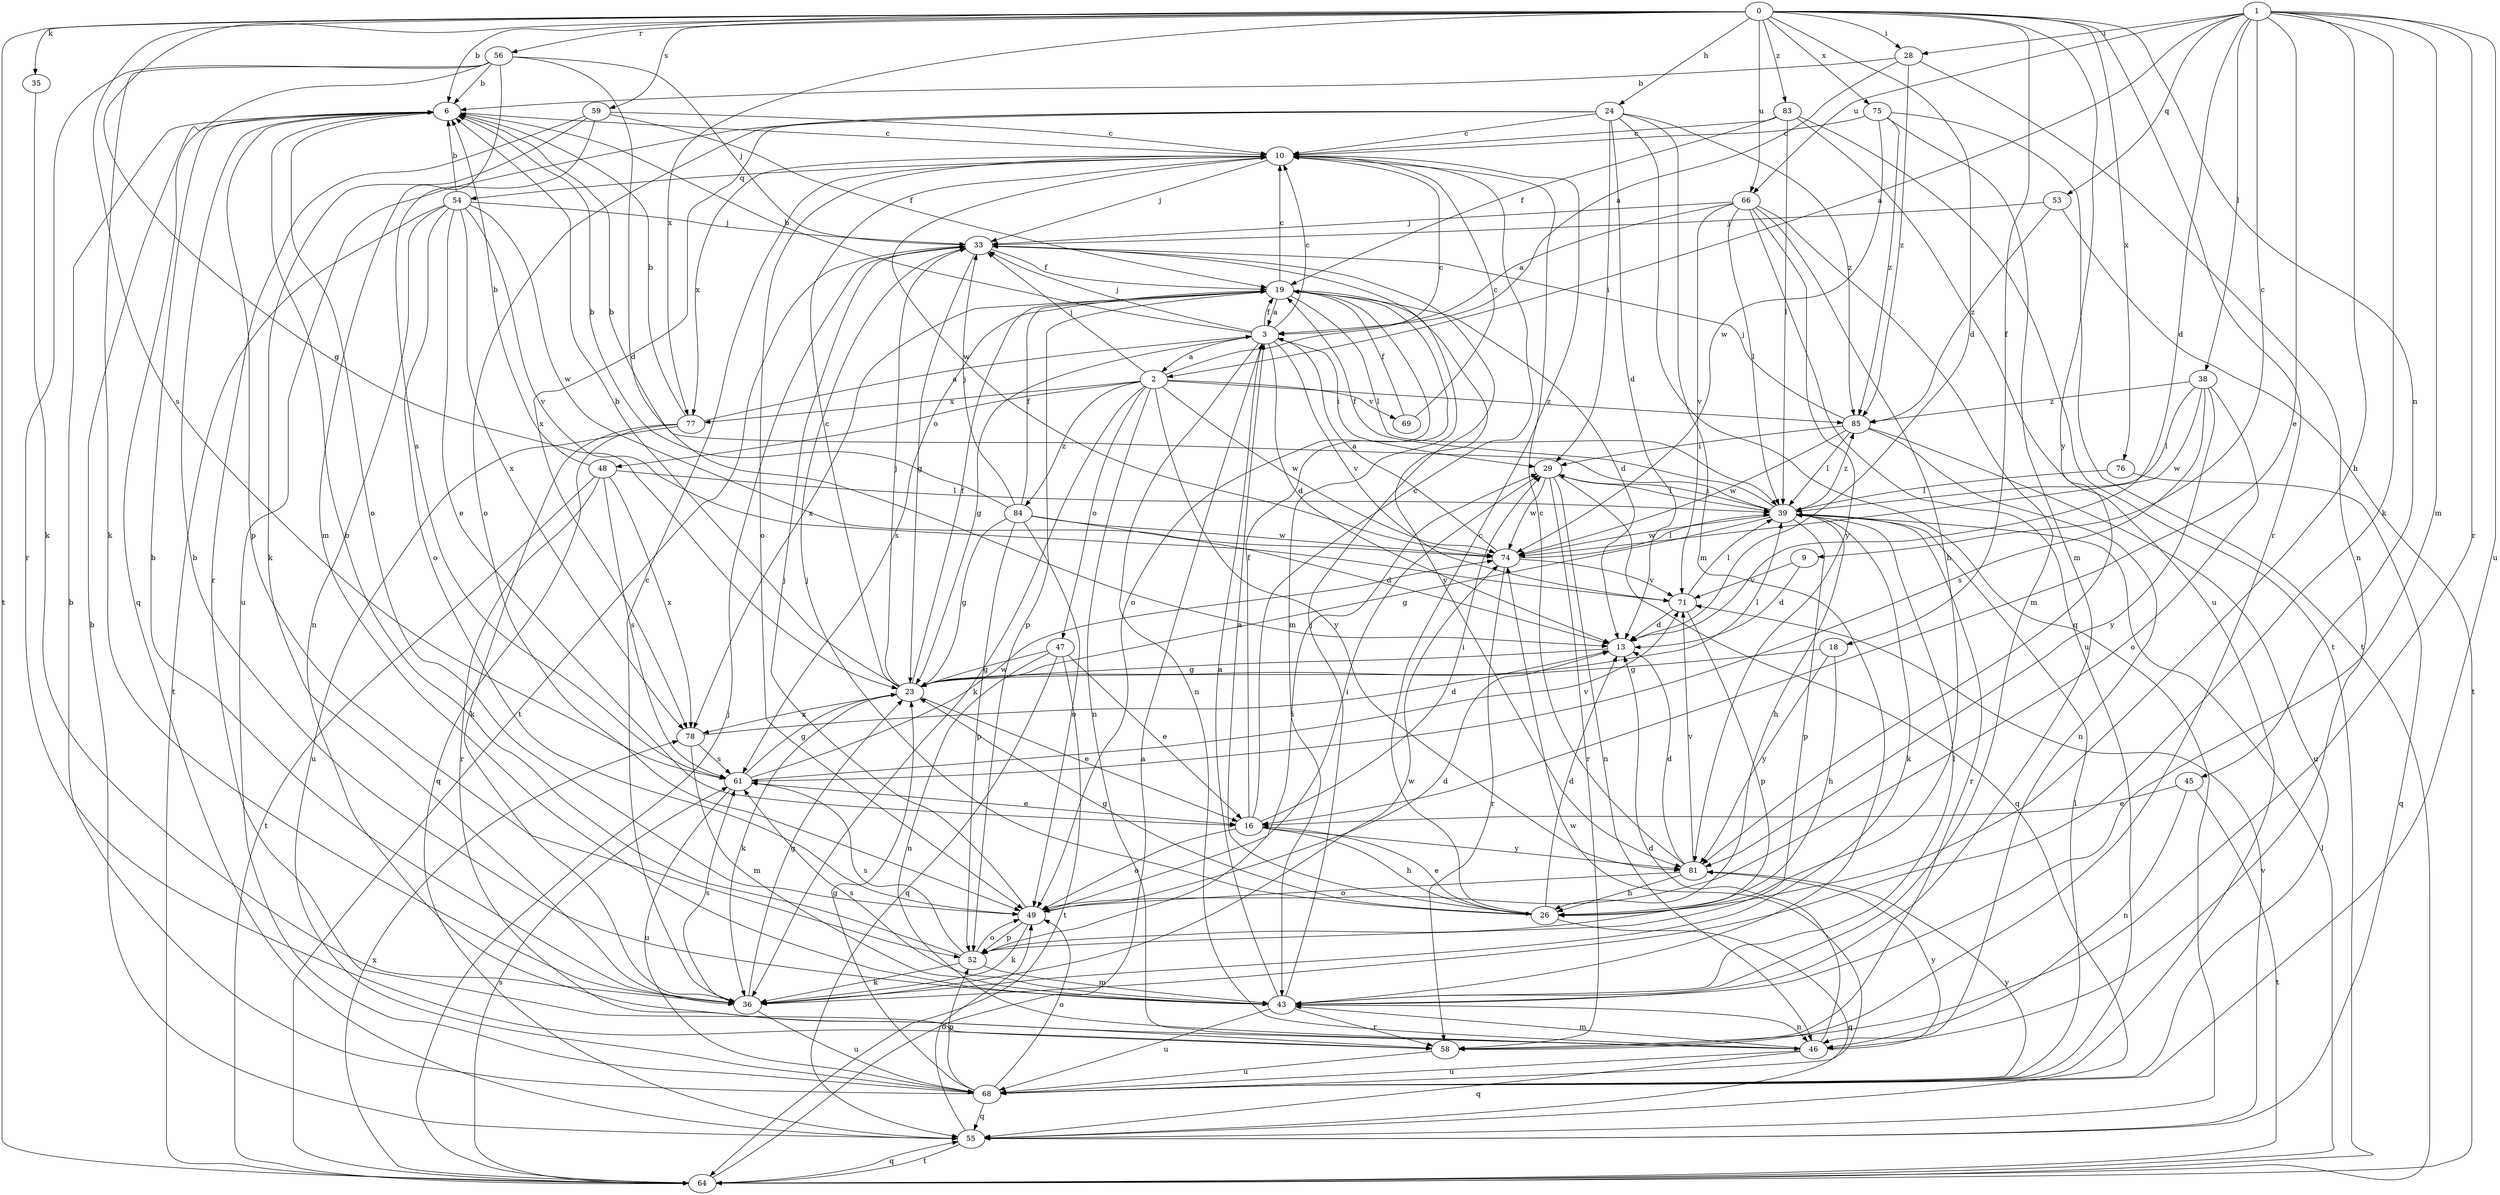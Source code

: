 strict digraph  {
0;
1;
2;
3;
6;
9;
10;
13;
16;
18;
19;
23;
24;
26;
28;
29;
33;
35;
36;
38;
39;
43;
45;
46;
47;
48;
49;
52;
53;
54;
55;
56;
58;
59;
61;
64;
66;
68;
69;
71;
74;
75;
76;
77;
78;
81;
83;
84;
85;
0 -> 6  [label=b];
0 -> 13  [label=d];
0 -> 18  [label=f];
0 -> 23  [label=g];
0 -> 24  [label=h];
0 -> 28  [label=i];
0 -> 35  [label=k];
0 -> 45  [label=n];
0 -> 56  [label=r];
0 -> 58  [label=r];
0 -> 59  [label=s];
0 -> 61  [label=s];
0 -> 64  [label=t];
0 -> 66  [label=u];
0 -> 75  [label=x];
0 -> 76  [label=x];
0 -> 77  [label=x];
0 -> 81  [label=y];
0 -> 83  [label=z];
1 -> 2  [label=a];
1 -> 9  [label=c];
1 -> 13  [label=d];
1 -> 16  [label=e];
1 -> 26  [label=h];
1 -> 28  [label=i];
1 -> 36  [label=k];
1 -> 38  [label=l];
1 -> 43  [label=m];
1 -> 53  [label=q];
1 -> 58  [label=r];
1 -> 66  [label=u];
1 -> 68  [label=u];
2 -> 10  [label=c];
2 -> 33  [label=j];
2 -> 36  [label=k];
2 -> 46  [label=n];
2 -> 47  [label=o];
2 -> 48  [label=o];
2 -> 69  [label=v];
2 -> 74  [label=w];
2 -> 77  [label=x];
2 -> 81  [label=y];
2 -> 84  [label=z];
2 -> 85  [label=z];
3 -> 2  [label=a];
3 -> 6  [label=b];
3 -> 10  [label=c];
3 -> 13  [label=d];
3 -> 19  [label=f];
3 -> 23  [label=g];
3 -> 29  [label=i];
3 -> 33  [label=j];
3 -> 46  [label=n];
3 -> 71  [label=v];
6 -> 10  [label=c];
6 -> 49  [label=o];
6 -> 52  [label=p];
9 -> 13  [label=d];
9 -> 71  [label=v];
10 -> 33  [label=j];
10 -> 49  [label=o];
10 -> 54  [label=q];
10 -> 74  [label=w];
10 -> 77  [label=x];
13 -> 23  [label=g];
16 -> 10  [label=c];
16 -> 19  [label=f];
16 -> 26  [label=h];
16 -> 29  [label=i];
16 -> 49  [label=o];
16 -> 81  [label=y];
18 -> 23  [label=g];
18 -> 26  [label=h];
18 -> 81  [label=y];
19 -> 3  [label=a];
19 -> 10  [label=c];
19 -> 13  [label=d];
19 -> 39  [label=l];
19 -> 49  [label=o];
19 -> 52  [label=p];
19 -> 61  [label=s];
19 -> 78  [label=x];
19 -> 81  [label=y];
23 -> 6  [label=b];
23 -> 10  [label=c];
23 -> 16  [label=e];
23 -> 19  [label=f];
23 -> 33  [label=j];
23 -> 36  [label=k];
23 -> 39  [label=l];
23 -> 78  [label=x];
24 -> 10  [label=c];
24 -> 13  [label=d];
24 -> 29  [label=i];
24 -> 43  [label=m];
24 -> 49  [label=o];
24 -> 55  [label=q];
24 -> 68  [label=u];
24 -> 78  [label=x];
24 -> 85  [label=z];
26 -> 3  [label=a];
26 -> 10  [label=c];
26 -> 13  [label=d];
26 -> 16  [label=e];
26 -> 23  [label=g];
26 -> 33  [label=j];
26 -> 55  [label=q];
28 -> 3  [label=a];
28 -> 6  [label=b];
28 -> 46  [label=n];
28 -> 85  [label=z];
29 -> 39  [label=l];
29 -> 46  [label=n];
29 -> 55  [label=q];
29 -> 58  [label=r];
29 -> 74  [label=w];
33 -> 19  [label=f];
33 -> 23  [label=g];
33 -> 43  [label=m];
33 -> 64  [label=t];
35 -> 36  [label=k];
36 -> 6  [label=b];
36 -> 10  [label=c];
36 -> 23  [label=g];
36 -> 61  [label=s];
36 -> 68  [label=u];
36 -> 74  [label=w];
38 -> 39  [label=l];
38 -> 49  [label=o];
38 -> 61  [label=s];
38 -> 74  [label=w];
38 -> 81  [label=y];
38 -> 85  [label=z];
39 -> 6  [label=b];
39 -> 19  [label=f];
39 -> 23  [label=g];
39 -> 26  [label=h];
39 -> 29  [label=i];
39 -> 36  [label=k];
39 -> 52  [label=p];
39 -> 58  [label=r];
39 -> 74  [label=w];
39 -> 85  [label=z];
43 -> 3  [label=a];
43 -> 6  [label=b];
43 -> 33  [label=j];
43 -> 39  [label=l];
43 -> 46  [label=n];
43 -> 58  [label=r];
43 -> 61  [label=s];
43 -> 68  [label=u];
45 -> 16  [label=e];
45 -> 46  [label=n];
45 -> 64  [label=t];
46 -> 13  [label=d];
46 -> 43  [label=m];
46 -> 55  [label=q];
46 -> 68  [label=u];
46 -> 81  [label=y];
47 -> 16  [label=e];
47 -> 23  [label=g];
47 -> 46  [label=n];
47 -> 55  [label=q];
47 -> 64  [label=t];
48 -> 6  [label=b];
48 -> 39  [label=l];
48 -> 58  [label=r];
48 -> 61  [label=s];
48 -> 64  [label=t];
48 -> 78  [label=x];
49 -> 13  [label=d];
49 -> 29  [label=i];
49 -> 33  [label=j];
49 -> 36  [label=k];
49 -> 52  [label=p];
52 -> 6  [label=b];
52 -> 29  [label=i];
52 -> 36  [label=k];
52 -> 43  [label=m];
52 -> 49  [label=o];
52 -> 61  [label=s];
53 -> 33  [label=j];
53 -> 64  [label=t];
53 -> 85  [label=z];
54 -> 6  [label=b];
54 -> 16  [label=e];
54 -> 33  [label=j];
54 -> 46  [label=n];
54 -> 49  [label=o];
54 -> 64  [label=t];
54 -> 71  [label=v];
54 -> 74  [label=w];
54 -> 78  [label=x];
55 -> 6  [label=b];
55 -> 49  [label=o];
55 -> 64  [label=t];
55 -> 71  [label=v];
56 -> 6  [label=b];
56 -> 13  [label=d];
56 -> 33  [label=j];
56 -> 36  [label=k];
56 -> 43  [label=m];
56 -> 55  [label=q];
56 -> 58  [label=r];
58 -> 68  [label=u];
59 -> 10  [label=c];
59 -> 19  [label=f];
59 -> 36  [label=k];
59 -> 58  [label=r];
59 -> 61  [label=s];
61 -> 16  [label=e];
61 -> 23  [label=g];
61 -> 68  [label=u];
61 -> 71  [label=v];
61 -> 74  [label=w];
64 -> 3  [label=a];
64 -> 33  [label=j];
64 -> 39  [label=l];
64 -> 55  [label=q];
64 -> 61  [label=s];
64 -> 78  [label=x];
66 -> 3  [label=a];
66 -> 26  [label=h];
66 -> 33  [label=j];
66 -> 39  [label=l];
66 -> 43  [label=m];
66 -> 68  [label=u];
66 -> 71  [label=v];
66 -> 81  [label=y];
68 -> 6  [label=b];
68 -> 23  [label=g];
68 -> 39  [label=l];
68 -> 49  [label=o];
68 -> 52  [label=p];
68 -> 55  [label=q];
68 -> 74  [label=w];
68 -> 81  [label=y];
69 -> 10  [label=c];
69 -> 19  [label=f];
71 -> 13  [label=d];
71 -> 39  [label=l];
71 -> 52  [label=p];
74 -> 3  [label=a];
74 -> 39  [label=l];
74 -> 58  [label=r];
74 -> 71  [label=v];
75 -> 10  [label=c];
75 -> 43  [label=m];
75 -> 64  [label=t];
75 -> 74  [label=w];
75 -> 85  [label=z];
76 -> 39  [label=l];
76 -> 55  [label=q];
77 -> 3  [label=a];
77 -> 6  [label=b];
77 -> 36  [label=k];
77 -> 55  [label=q];
77 -> 68  [label=u];
78 -> 13  [label=d];
78 -> 43  [label=m];
78 -> 61  [label=s];
81 -> 10  [label=c];
81 -> 13  [label=d];
81 -> 26  [label=h];
81 -> 49  [label=o];
81 -> 71  [label=v];
83 -> 10  [label=c];
83 -> 19  [label=f];
83 -> 39  [label=l];
83 -> 64  [label=t];
83 -> 68  [label=u];
84 -> 6  [label=b];
84 -> 13  [label=d];
84 -> 19  [label=f];
84 -> 23  [label=g];
84 -> 33  [label=j];
84 -> 49  [label=o];
84 -> 52  [label=p];
84 -> 74  [label=w];
85 -> 29  [label=i];
85 -> 33  [label=j];
85 -> 39  [label=l];
85 -> 46  [label=n];
85 -> 68  [label=u];
85 -> 74  [label=w];
}
